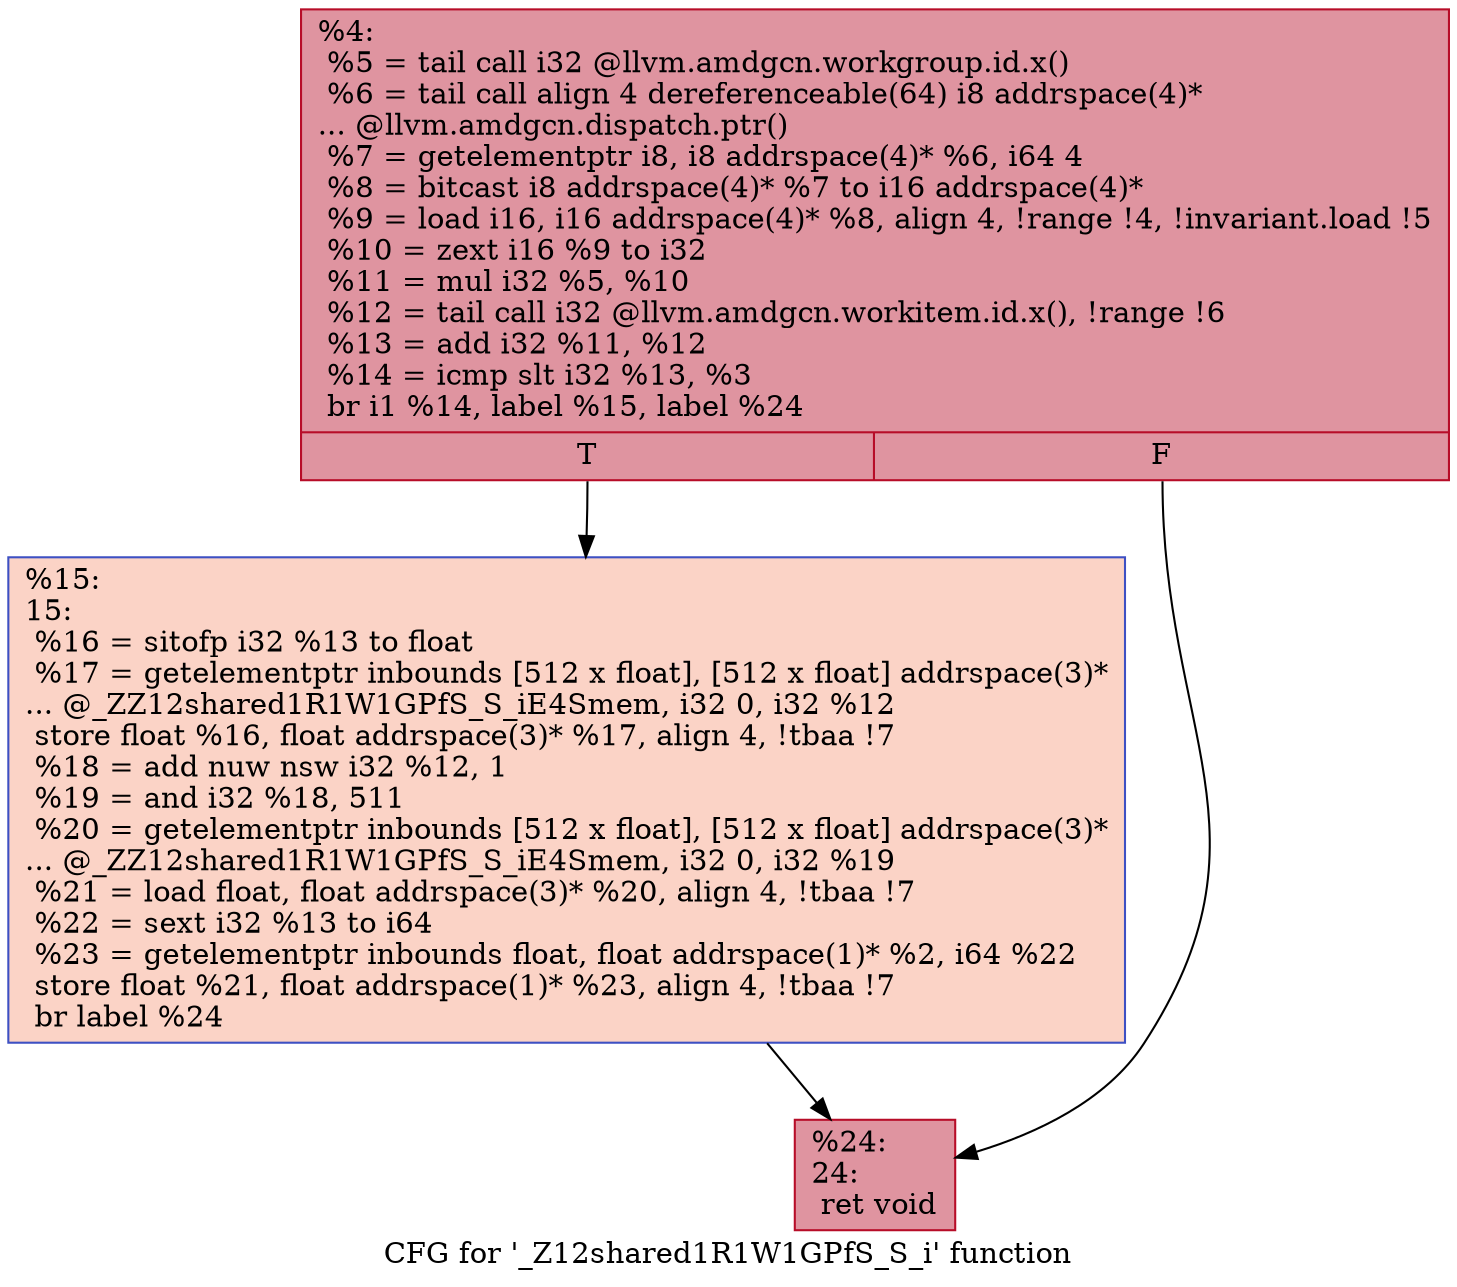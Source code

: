 digraph "CFG for '_Z12shared1R1W1GPfS_S_i' function" {
	label="CFG for '_Z12shared1R1W1GPfS_S_i' function";

	Node0x5d0ad00 [shape=record,color="#b70d28ff", style=filled, fillcolor="#b70d2870",label="{%4:\l  %5 = tail call i32 @llvm.amdgcn.workgroup.id.x()\l  %6 = tail call align 4 dereferenceable(64) i8 addrspace(4)*\l... @llvm.amdgcn.dispatch.ptr()\l  %7 = getelementptr i8, i8 addrspace(4)* %6, i64 4\l  %8 = bitcast i8 addrspace(4)* %7 to i16 addrspace(4)*\l  %9 = load i16, i16 addrspace(4)* %8, align 4, !range !4, !invariant.load !5\l  %10 = zext i16 %9 to i32\l  %11 = mul i32 %5, %10\l  %12 = tail call i32 @llvm.amdgcn.workitem.id.x(), !range !6\l  %13 = add i32 %11, %12\l  %14 = icmp slt i32 %13, %3\l  br i1 %14, label %15, label %24\l|{<s0>T|<s1>F}}"];
	Node0x5d0ad00:s0 -> Node0x5d0cc10;
	Node0x5d0ad00:s1 -> Node0x5d0cca0;
	Node0x5d0cc10 [shape=record,color="#3d50c3ff", style=filled, fillcolor="#f59c7d70",label="{%15:\l15:                                               \l  %16 = sitofp i32 %13 to float\l  %17 = getelementptr inbounds [512 x float], [512 x float] addrspace(3)*\l... @_ZZ12shared1R1W1GPfS_S_iE4Smem, i32 0, i32 %12\l  store float %16, float addrspace(3)* %17, align 4, !tbaa !7\l  %18 = add nuw nsw i32 %12, 1\l  %19 = and i32 %18, 511\l  %20 = getelementptr inbounds [512 x float], [512 x float] addrspace(3)*\l... @_ZZ12shared1R1W1GPfS_S_iE4Smem, i32 0, i32 %19\l  %21 = load float, float addrspace(3)* %20, align 4, !tbaa !7\l  %22 = sext i32 %13 to i64\l  %23 = getelementptr inbounds float, float addrspace(1)* %2, i64 %22\l  store float %21, float addrspace(1)* %23, align 4, !tbaa !7\l  br label %24\l}"];
	Node0x5d0cc10 -> Node0x5d0cca0;
	Node0x5d0cca0 [shape=record,color="#b70d28ff", style=filled, fillcolor="#b70d2870",label="{%24:\l24:                                               \l  ret void\l}"];
}
